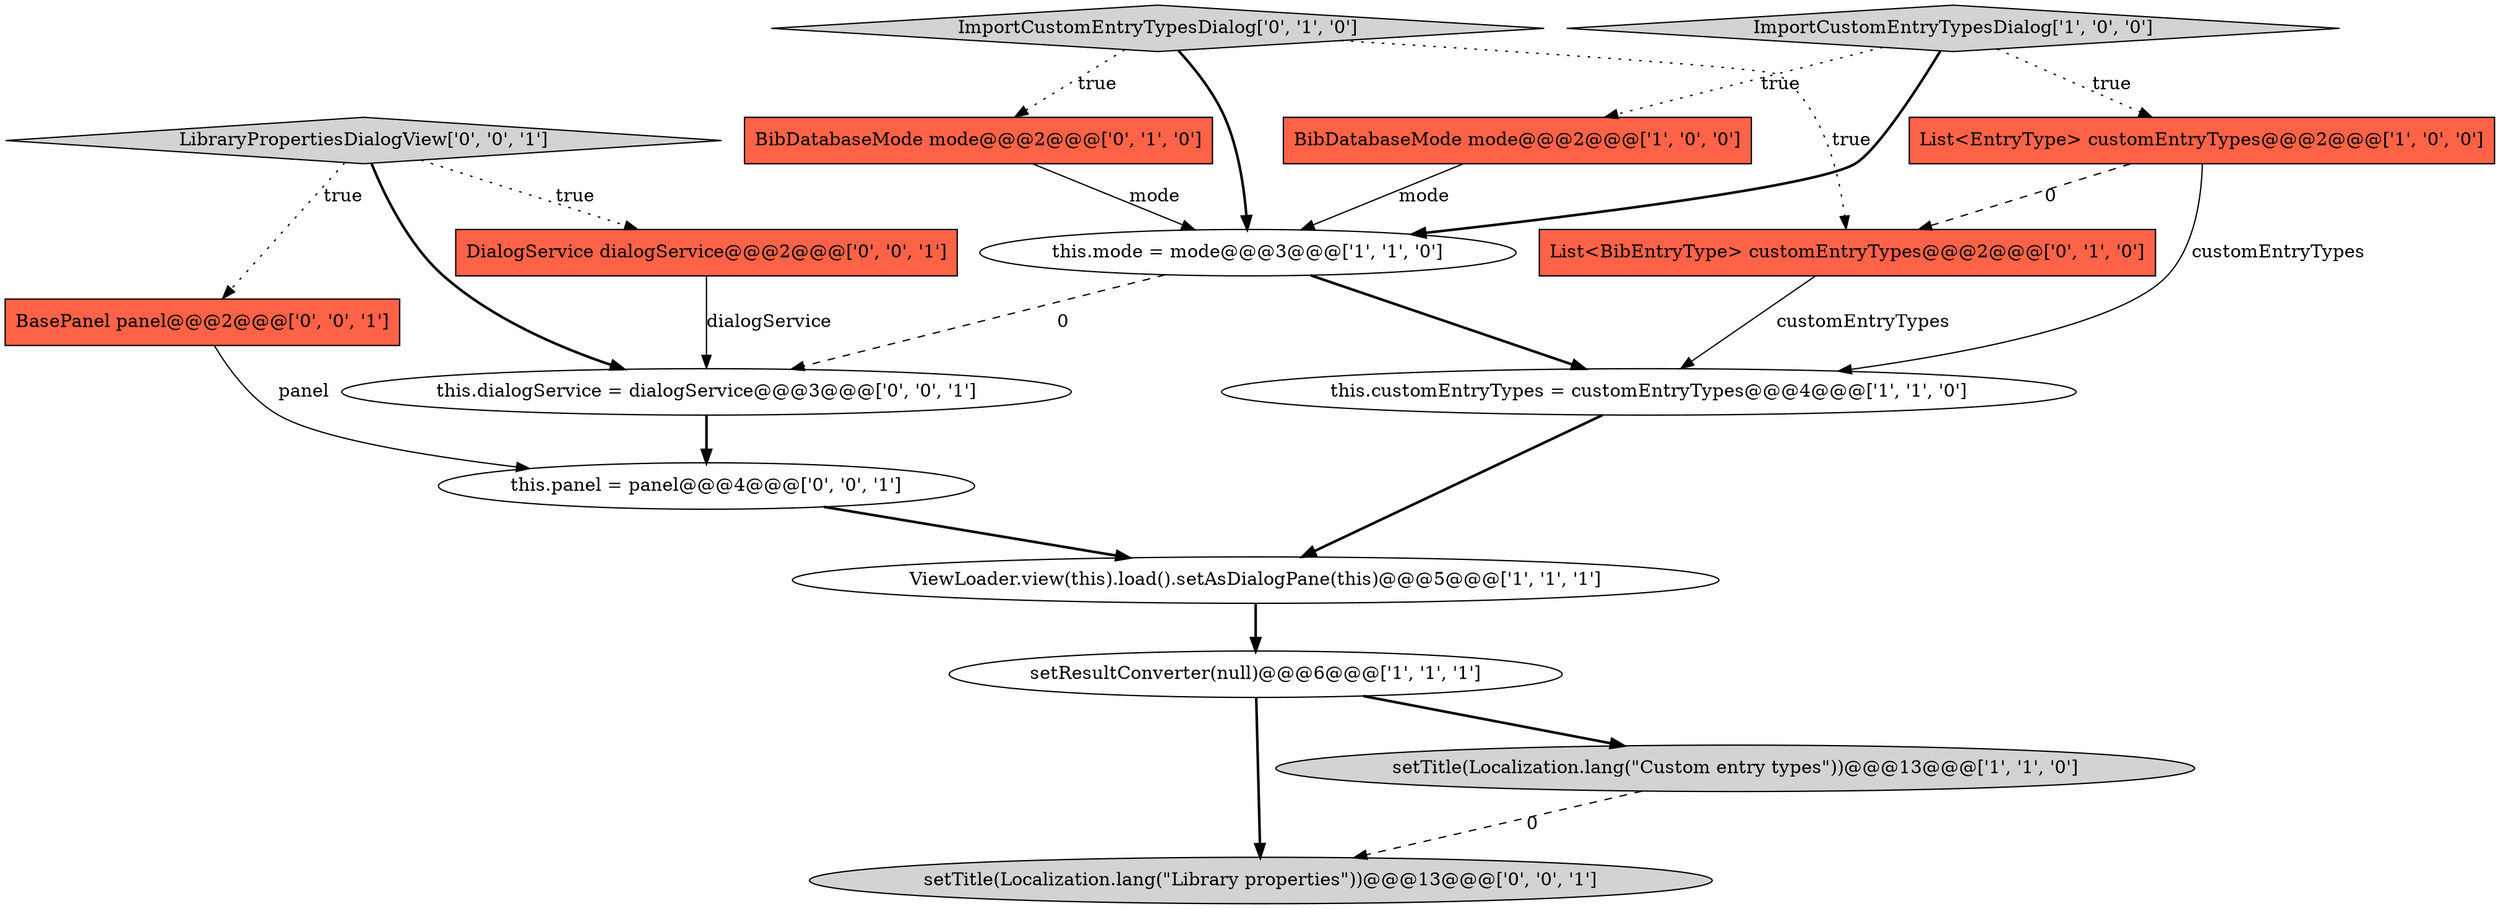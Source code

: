 digraph {
11 [style = filled, label = "BasePanel panel@@@2@@@['0', '0', '1']", fillcolor = tomato, shape = box image = "AAA0AAABBB3BBB"];
13 [style = filled, label = "setTitle(Localization.lang(\"Library properties\"))@@@13@@@['0', '0', '1']", fillcolor = lightgray, shape = ellipse image = "AAA0AAABBB3BBB"];
14 [style = filled, label = "DialogService dialogService@@@2@@@['0', '0', '1']", fillcolor = tomato, shape = box image = "AAA0AAABBB3BBB"];
0 [style = filled, label = "setResultConverter(null)@@@6@@@['1', '1', '1']", fillcolor = white, shape = ellipse image = "AAA0AAABBB1BBB"];
1 [style = filled, label = "ViewLoader.view(this).load().setAsDialogPane(this)@@@5@@@['1', '1', '1']", fillcolor = white, shape = ellipse image = "AAA0AAABBB1BBB"];
15 [style = filled, label = "this.dialogService = dialogService@@@3@@@['0', '0', '1']", fillcolor = white, shape = ellipse image = "AAA0AAABBB3BBB"];
16 [style = filled, label = "LibraryPropertiesDialogView['0', '0', '1']", fillcolor = lightgray, shape = diamond image = "AAA0AAABBB3BBB"];
8 [style = filled, label = "BibDatabaseMode mode@@@2@@@['0', '1', '0']", fillcolor = tomato, shape = box image = "AAA0AAABBB2BBB"];
12 [style = filled, label = "this.panel = panel@@@4@@@['0', '0', '1']", fillcolor = white, shape = ellipse image = "AAA0AAABBB3BBB"];
7 [style = filled, label = "List<EntryType> customEntryTypes@@@2@@@['1', '0', '0']", fillcolor = tomato, shape = box image = "AAA1AAABBB1BBB"];
3 [style = filled, label = "BibDatabaseMode mode@@@2@@@['1', '0', '0']", fillcolor = tomato, shape = box image = "AAA0AAABBB1BBB"];
2 [style = filled, label = "this.customEntryTypes = customEntryTypes@@@4@@@['1', '1', '0']", fillcolor = white, shape = ellipse image = "AAA0AAABBB1BBB"];
5 [style = filled, label = "setTitle(Localization.lang(\"Custom entry types\"))@@@13@@@['1', '1', '0']", fillcolor = lightgray, shape = ellipse image = "AAA0AAABBB1BBB"];
9 [style = filled, label = "List<BibEntryType> customEntryTypes@@@2@@@['0', '1', '0']", fillcolor = tomato, shape = box image = "AAA1AAABBB2BBB"];
10 [style = filled, label = "ImportCustomEntryTypesDialog['0', '1', '0']", fillcolor = lightgray, shape = diamond image = "AAA0AAABBB2BBB"];
4 [style = filled, label = "this.mode = mode@@@3@@@['1', '1', '0']", fillcolor = white, shape = ellipse image = "AAA0AAABBB1BBB"];
6 [style = filled, label = "ImportCustomEntryTypesDialog['1', '0', '0']", fillcolor = lightgray, shape = diamond image = "AAA0AAABBB1BBB"];
5->13 [style = dashed, label="0"];
16->15 [style = bold, label=""];
10->8 [style = dotted, label="true"];
0->13 [style = bold, label=""];
2->1 [style = bold, label=""];
4->2 [style = bold, label=""];
1->0 [style = bold, label=""];
10->9 [style = dotted, label="true"];
12->1 [style = bold, label=""];
9->2 [style = solid, label="customEntryTypes"];
7->2 [style = solid, label="customEntryTypes"];
14->15 [style = solid, label="dialogService"];
6->4 [style = bold, label=""];
8->4 [style = solid, label="mode"];
7->9 [style = dashed, label="0"];
4->15 [style = dashed, label="0"];
16->14 [style = dotted, label="true"];
6->7 [style = dotted, label="true"];
10->4 [style = bold, label=""];
3->4 [style = solid, label="mode"];
11->12 [style = solid, label="panel"];
15->12 [style = bold, label=""];
6->3 [style = dotted, label="true"];
16->11 [style = dotted, label="true"];
0->5 [style = bold, label=""];
}
